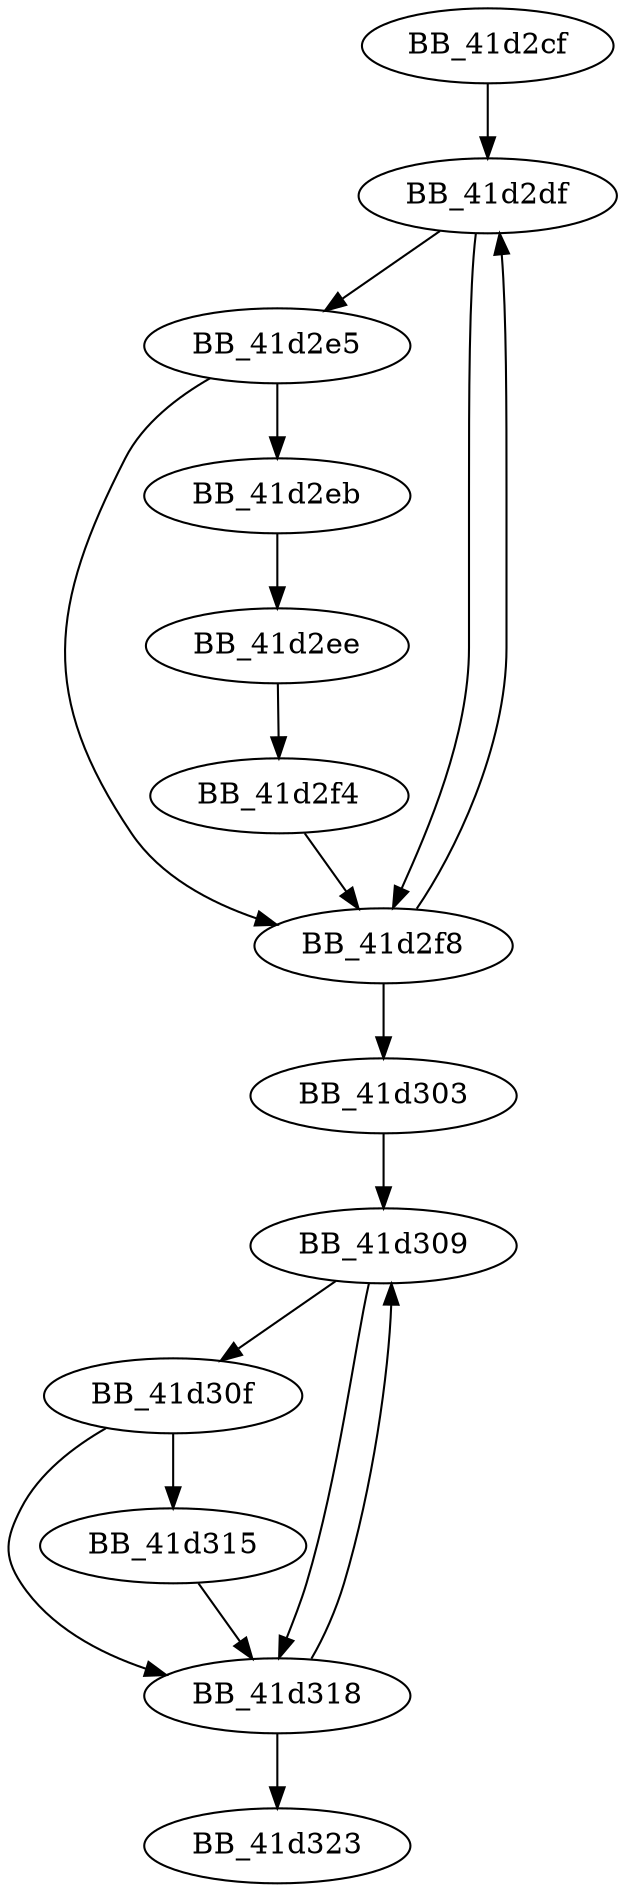 DiGraph __mtdeletelocks{
BB_41d2cf->BB_41d2df
BB_41d2df->BB_41d2e5
BB_41d2df->BB_41d2f8
BB_41d2e5->BB_41d2eb
BB_41d2e5->BB_41d2f8
BB_41d2eb->BB_41d2ee
BB_41d2ee->BB_41d2f4
BB_41d2f4->BB_41d2f8
BB_41d2f8->BB_41d2df
BB_41d2f8->BB_41d303
BB_41d303->BB_41d309
BB_41d309->BB_41d30f
BB_41d309->BB_41d318
BB_41d30f->BB_41d315
BB_41d30f->BB_41d318
BB_41d315->BB_41d318
BB_41d318->BB_41d309
BB_41d318->BB_41d323
}
